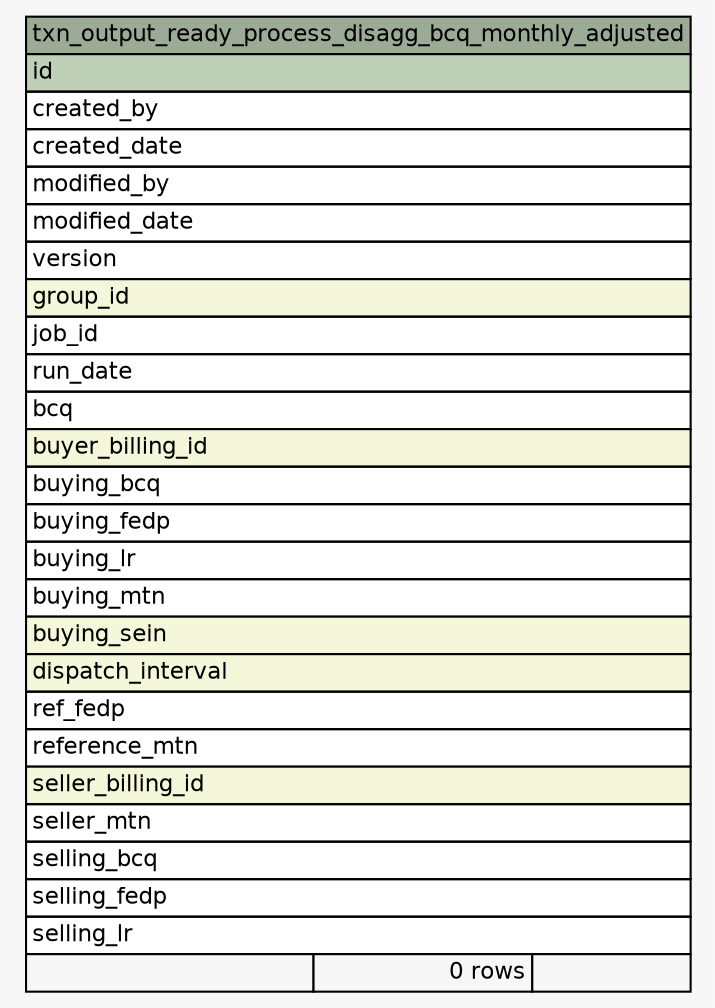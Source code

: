 // dot 2.36.0 on Mac OS X 10.12.5
// SchemaSpy rev 590
digraph "txn_output_ready_process_disagg_bcq_monthly_adjusted" {
  graph [
    rankdir="RL"
    bgcolor="#f7f7f7"
    nodesep="0.18"
    ranksep="0.46"
    fontname="Helvetica"
    fontsize="11"
  ];
  node [
    fontname="Helvetica"
    fontsize="11"
    shape="plaintext"
  ];
  edge [
    arrowsize="0.8"
  ];
  "txn_output_ready_process_disagg_bcq_monthly_adjusted" [
    label=<
    <TABLE BORDER="0" CELLBORDER="1" CELLSPACING="0" BGCOLOR="#ffffff">
      <TR><TD COLSPAN="3" BGCOLOR="#9bab96" ALIGN="CENTER">txn_output_ready_process_disagg_bcq_monthly_adjusted</TD></TR>
      <TR><TD PORT="id" COLSPAN="3" BGCOLOR="#bed1b8" ALIGN="LEFT">id</TD></TR>
      <TR><TD PORT="created_by" COLSPAN="3" ALIGN="LEFT">created_by</TD></TR>
      <TR><TD PORT="created_date" COLSPAN="3" ALIGN="LEFT">created_date</TD></TR>
      <TR><TD PORT="modified_by" COLSPAN="3" ALIGN="LEFT">modified_by</TD></TR>
      <TR><TD PORT="modified_date" COLSPAN="3" ALIGN="LEFT">modified_date</TD></TR>
      <TR><TD PORT="version" COLSPAN="3" ALIGN="LEFT">version</TD></TR>
      <TR><TD PORT="group_id" COLSPAN="3" BGCOLOR="#f4f7da" ALIGN="LEFT">group_id</TD></TR>
      <TR><TD PORT="job_id" COLSPAN="3" ALIGN="LEFT">job_id</TD></TR>
      <TR><TD PORT="run_date" COLSPAN="3" ALIGN="LEFT">run_date</TD></TR>
      <TR><TD PORT="bcq" COLSPAN="3" ALIGN="LEFT">bcq</TD></TR>
      <TR><TD PORT="buyer_billing_id" COLSPAN="3" BGCOLOR="#f4f7da" ALIGN="LEFT">buyer_billing_id</TD></TR>
      <TR><TD PORT="buying_bcq" COLSPAN="3" ALIGN="LEFT">buying_bcq</TD></TR>
      <TR><TD PORT="buying_fedp" COLSPAN="3" ALIGN="LEFT">buying_fedp</TD></TR>
      <TR><TD PORT="buying_lr" COLSPAN="3" ALIGN="LEFT">buying_lr</TD></TR>
      <TR><TD PORT="buying_mtn" COLSPAN="3" ALIGN="LEFT">buying_mtn</TD></TR>
      <TR><TD PORT="buying_sein" COLSPAN="3" BGCOLOR="#f4f7da" ALIGN="LEFT">buying_sein</TD></TR>
      <TR><TD PORT="dispatch_interval" COLSPAN="3" BGCOLOR="#f4f7da" ALIGN="LEFT">dispatch_interval</TD></TR>
      <TR><TD PORT="ref_fedp" COLSPAN="3" ALIGN="LEFT">ref_fedp</TD></TR>
      <TR><TD PORT="reference_mtn" COLSPAN="3" ALIGN="LEFT">reference_mtn</TD></TR>
      <TR><TD PORT="seller_billing_id" COLSPAN="3" BGCOLOR="#f4f7da" ALIGN="LEFT">seller_billing_id</TD></TR>
      <TR><TD PORT="seller_mtn" COLSPAN="3" ALIGN="LEFT">seller_mtn</TD></TR>
      <TR><TD PORT="selling_bcq" COLSPAN="3" ALIGN="LEFT">selling_bcq</TD></TR>
      <TR><TD PORT="selling_fedp" COLSPAN="3" ALIGN="LEFT">selling_fedp</TD></TR>
      <TR><TD PORT="selling_lr" COLSPAN="3" ALIGN="LEFT">selling_lr</TD></TR>
      <TR><TD ALIGN="LEFT" BGCOLOR="#f7f7f7">  </TD><TD ALIGN="RIGHT" BGCOLOR="#f7f7f7">0 rows</TD><TD ALIGN="RIGHT" BGCOLOR="#f7f7f7">  </TD></TR>
    </TABLE>>
    URL="tables/txn_output_ready_process_disagg_bcq_monthly_adjusted.html"
    tooltip="txn_output_ready_process_disagg_bcq_monthly_adjusted"
  ];
}
